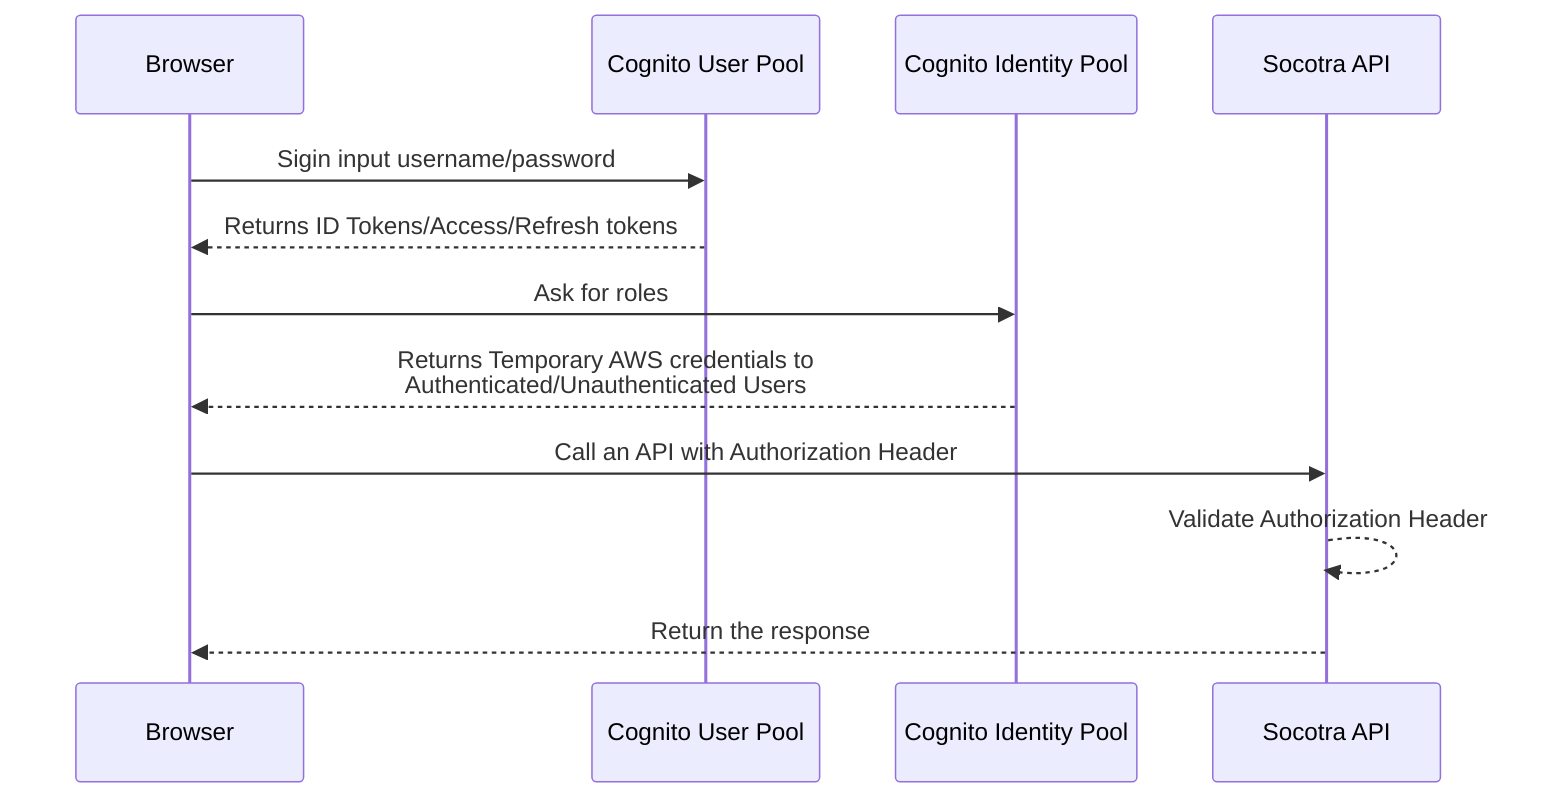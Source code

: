sequenceDiagram
Browser->>Cognito User Pool: Sigin input username/password
Cognito User Pool-->>Browser: Returns ID Tokens/Access/Refresh tokens
Browser->>Cognito Identity Pool: Ask for roles
Cognito Identity Pool-->>Browser: Returns Temporary AWS credentials to <br> Authenticated/Unauthenticated Users
Browser->>Socotra API: Call an API with Authorization Header
Socotra API-->>Socotra API: Validate Authorization Header
Socotra API-->>Browser: Return the response